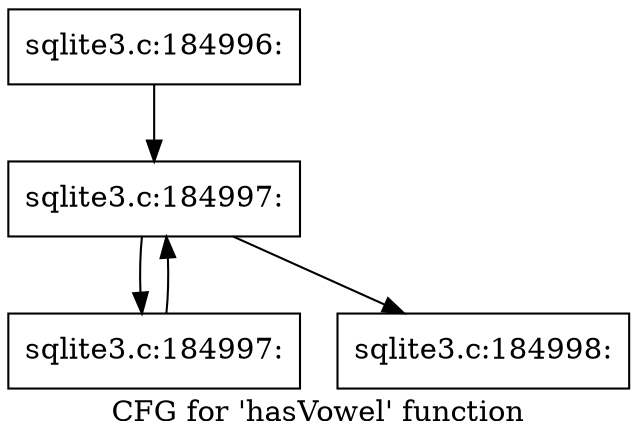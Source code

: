 digraph "CFG for 'hasVowel' function" {
	label="CFG for 'hasVowel' function";

	Node0x55c0facb8900 [shape=record,label="{sqlite3.c:184996:}"];
	Node0x55c0facb8900 -> Node0x55c0facbb4d0;
	Node0x55c0facbb4d0 [shape=record,label="{sqlite3.c:184997:}"];
	Node0x55c0facbb4d0 -> Node0x55c0facb8c80;
	Node0x55c0facbb4d0 -> Node0x55c0facbafe0;
	Node0x55c0facb8c80 [shape=record,label="{sqlite3.c:184997:}"];
	Node0x55c0facb8c80 -> Node0x55c0facbb4d0;
	Node0x55c0facbafe0 [shape=record,label="{sqlite3.c:184998:}"];
}

